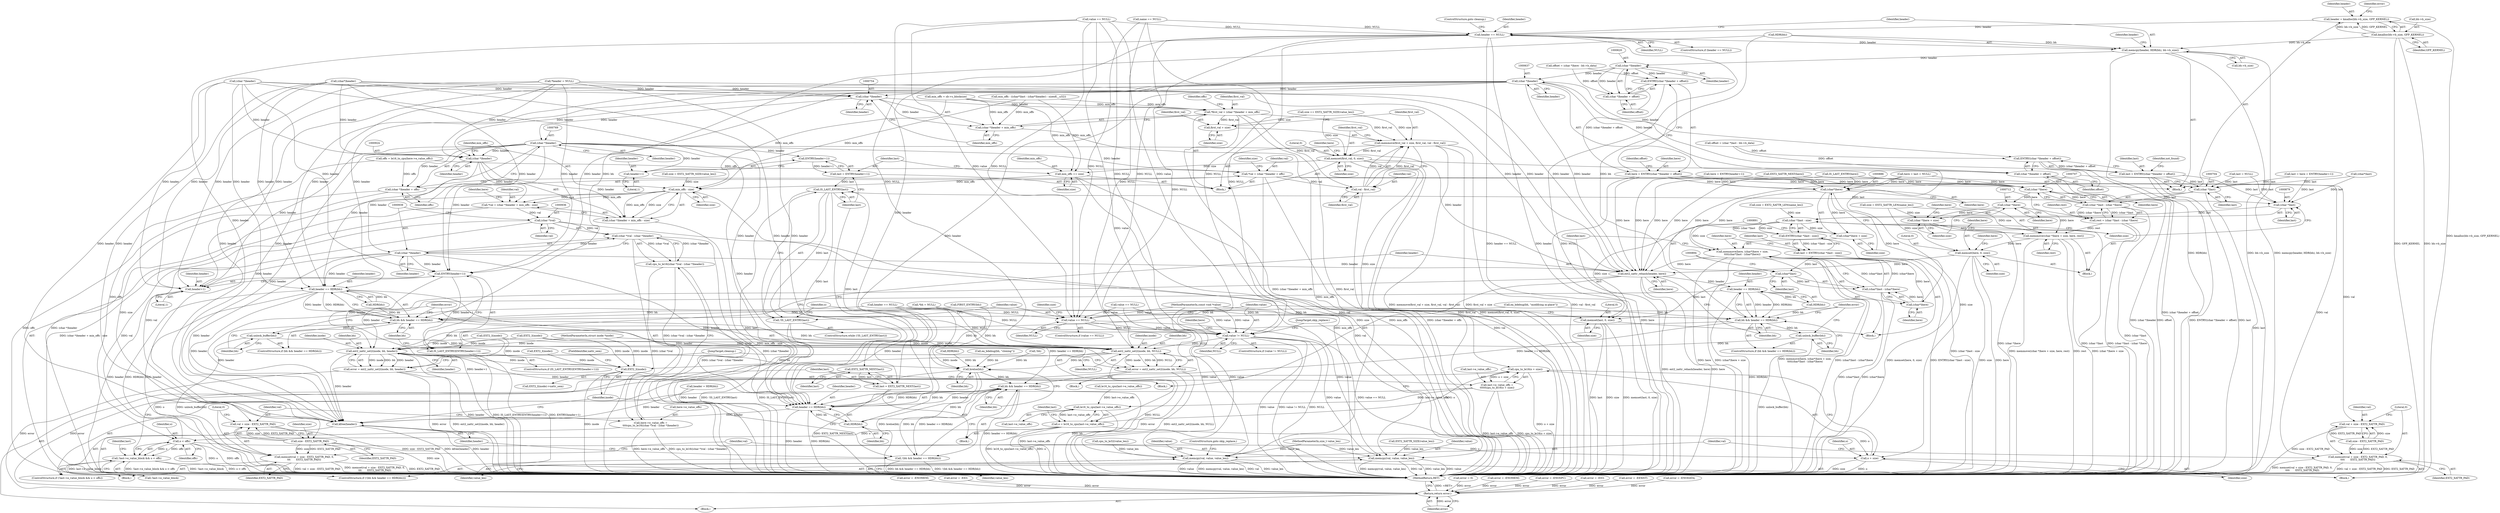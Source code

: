 digraph "0_linux_be0726d33cb8f411945884664924bed3cb8c70ee_10@API" {
"1000577" [label="(Call,header = kmalloc(bh->b_size, GFP_KERNEL))"];
"1000579" [label="(Call,kmalloc(bh->b_size, GFP_KERNEL))"];
"1000589" [label="(Call,header == NULL)"];
"1000593" [label="(Call,memcpy(header, HDR(bh), bh->b_size))"];
"1000619" [label="(Call,(char *)header)"];
"1000617" [label="(Call,ENTRY((char *)header + offset))"];
"1000615" [label="(Call,here = ENTRY((char *)header + offset))"];
"1000706" [label="(Call,(char *)here)"];
"1000702" [label="(Call,(char *)last - (char *)here)"];
"1000700" [label="(Call,rest = (char *)last - (char *)here)"];
"1000709" [label="(Call,memmove((char *)here + size, here, rest))"];
"1000717" [label="(Call,memset(here, 0, size))"];
"1000978" [label="(Call,ext2_xattr_rehash(header, here))"];
"1000984" [label="(Call,header == HDR(bh))"];
"1000982" [label="(Call,bh && header == HDR(bh))"];
"1000988" [label="(Call,unlock_buffer(bh))"];
"1000992" [label="(Call,ext2_xattr_set2(inode, bh, header))"];
"1000990" [label="(Call,error = ext2_xattr_set2(inode, bh, header))"];
"1001015" [label="(Return,return error;)"];
"1000997" [label="(Call,brelse(bh))"];
"1001001" [label="(Call,bh && header == HDR(bh))"];
"1001000" [label="(Call,!(bh && header == HDR(bh)))"];
"1001005" [label="(Call,HDR(bh))"];
"1001003" [label="(Call,header == HDR(bh))"];
"1001007" [label="(Call,kfree(header))"];
"1001012" [label="(Call,EXT2_I(inode))"];
"1000711" [label="(Call,(char *)here)"];
"1000710" [label="(Call,(char *)here + size)"];
"1000885" [label="(Call,(char*)here)"];
"1000882" [label="(Call,memmove(here, (char*)here + size,\n\t\t\t\t(char*)last - (char*)here))"];
"1000884" [label="(Call,(char*)here + size)"];
"1000893" [label="(Call,(char*)here)"];
"1000889" [label="(Call,(char*)last - (char*)here)"];
"1000618" [label="(Call,(char *)header + offset)"];
"1000636" [label="(Call,(char *)header)"];
"1000634" [label="(Call,ENTRY((char *)header + offset))"];
"1000632" [label="(Call,last = ENTRY((char *)header + offset))"];
"1000703" [label="(Call,(char *)last)"];
"1000878" [label="(Call,(char *)last)"];
"1000877" [label="(Call,(char *)last - size)"];
"1000876" [label="(Call,ENTRY((char *)last - size))"];
"1000874" [label="(Call,last = ENTRY((char *)last - size))"];
"1000890" [label="(Call,(char*)last)"];
"1000896" [label="(Call,memset(last, 0, size))"];
"1000635" [label="(Call,(char *)header + offset)"];
"1000753" [label="(Call,(char *)header)"];
"1000750" [label="(Call,*first_val = (char *)header + min_offs)"];
"1000805" [label="(Call,memmove(first_val + size, first_val, val - first_val))"];
"1000813" [label="(Call,memset(first_val, 0, size))"];
"1000822" [label="(Call,min_offs += size)"];
"1000926" [label="(Call,min_offs - size)"];
"1000920" [label="(Call,*val = (char *)header + min_offs - size)"];
"1000935" [label="(Call,(char *)val)"];
"1000934" [label="(Call,(char *)val - (char *)header)"];
"1000933" [label="(Call,cpu_to_le16((char *)val - (char *)header))"];
"1000929" [label="(Call,here->e_value_offs =\n\t\t\t\tcpu_to_le16((char *)val - (char *)header))"];
"1000941" [label="(Call,memset(val + size - EXT2_XATTR_PAD, 0,\n\t\t\t       EXT2_XATTR_PAD))"];
"1000942" [label="(Call,val + size - EXT2_XATTR_PAD)"];
"1000949" [label="(Call,memcpy(val, value, value_len))"];
"1000922" [label="(Call,(char *)header + min_offs - size)"];
"1000944" [label="(Call,size - EXT2_XATTR_PAD)"];
"1000856" [label="(Call,cpu_to_le16(o + size))"];
"1000852" [label="(Call,last->e_value_offs =\n\t\t\t\t\t\tcpu_to_le16(o + size))"];
"1000839" [label="(Call,le16_to_cpu(last->e_value_offs))"];
"1000837" [label="(Call,o = le16_to_cpu(last->e_value_offs))"];
"1000849" [label="(Call,o < offs)"];
"1000844" [label="(Call,!last->e_value_block && o < offs)"];
"1000857" [label="(Call,o + size)"];
"1000806" [label="(Call,first_val + size)"];
"1000810" [label="(Call,val - first_val)"];
"1000752" [label="(Call,(char *)header + min_offs)"];
"1000768" [label="(Call,(char *)header)"];
"1000765" [label="(Call,*val = (char *)header + offs)"];
"1000792" [label="(Call,memset(val + size - EXT2_XATTR_PAD, 0,\n\t\t\t\t       EXT2_XATTR_PAD))"];
"1000793" [label="(Call,val + size - EXT2_XATTR_PAD)"];
"1000800" [label="(Call,memcpy(val, value, value_len))"];
"1000767" [label="(Call,(char *)header + offs)"];
"1000827" [label="(Call,ENTRY(header+1))"];
"1000825" [label="(Call,last = ENTRY(header+1))"];
"1000833" [label="(Call,IS_LAST_ENTRY(last))"];
"1000832" [label="(Call,!IS_LAST_ENTRY(last))"];
"1000862" [label="(Call,EXT2_XATTR_NEXT(last))"];
"1000860" [label="(Call,last = EXT2_XATTR_NEXT(last))"];
"1000828" [label="(Call,header+1)"];
"1000923" [label="(Call,(char *)header)"];
"1000938" [label="(Call,(char *)header)"];
"1000956" [label="(Call,ENTRY(header+1))"];
"1000955" [label="(Call,IS_LAST_ENTRY(ENTRY(header+1)))"];
"1000957" [label="(Call,header+1)"];
"1000964" [label="(Call,header == HDR(bh))"];
"1000962" [label="(Call,bh && header == HDR(bh))"];
"1000968" [label="(Call,unlock_buffer(bh))"];
"1000972" [label="(Call,ext2_xattr_set2(inode, bh, NULL))"];
"1000970" [label="(Call,error = ext2_xattr_set2(inode, bh, NULL))"];
"1000865" [label="(Call,value == NULL)"];
"1000901" [label="(Call,value != NULL)"];
"1001002" [label="(Identifier,bh)"];
"1000661" [label="(Call,(char *)header)"];
"1000930" [label="(Call,here->e_value_offs)"];
"1000592" [label="(ControlStructure,goto cleanup;)"];
"1000943" [label="(Identifier,val)"];
"1000994" [label="(Identifier,bh)"];
"1000570" [label="(Block,)"];
"1000970" [label="(Call,error = ext2_xattr_set2(inode, bh, NULL))"];
"1000765" [label="(Call,*val = (char *)header + offs)"];
"1000938" [label="(Call,(char *)header)"];
"1000701" [label="(Identifier,rest)"];
"1000615" [label="(Call,here = ENTRY((char *)header + offset))"];
"1000835" [label="(Block,)"];
"1000834" [label="(Identifier,last)"];
"1000785" [label="(Block,)"];
"1000794" [label="(Identifier,val)"];
"1000956" [label="(Call,ENTRY(header+1))"];
"1000878" [label="(Call,(char *)last)"];
"1000884" [label="(Call,(char*)here + size)"];
"1000714" [label="(Identifier,size)"];
"1000767" [label="(Call,(char *)header + offs)"];
"1000593" [label="(Call,memcpy(header, HDR(bh), bh->b_size))"];
"1000928" [label="(Identifier,size)"];
"1000999" [label="(ControlStructure,if (!(bh && header == HDR(bh))))"];
"1000813" [label="(Call,memset(first_val, 0, size))"];
"1000808" [label="(Identifier,size)"];
"1000819" [label="(Identifier,here)"];
"1000793" [label="(Call,val + size - EXT2_XATTR_PAD)"];
"1000584" [label="(Call,error = -ENOMEM)"];
"1000915" [label="(Call,size = EXT2_XATTR_SIZE(value_len))"];
"1000993" [label="(Identifier,inode)"];
"1000595" [label="(Call,HDR(bh))"];
"1000770" [label="(Identifier,header)"];
"1000877" [label="(Call,(char *)last - size)"];
"1000557" [label="(Call,ea_bdebug(bh, \"modifying in-place\"))"];
"1000602" [label="(Identifier,header)"];
"1000404" [label="(Call,le16_to_cpu(last->e_value_offs))"];
"1000958" [label="(Identifier,header)"];
"1000705" [label="(Identifier,last)"];
"1000131" [label="(MethodParameterIn,size_t value_len)"];
"1000708" [label="(Identifier,here)"];
"1000986" [label="(Call,HDR(bh))"];
"1001007" [label="(Call,kfree(header))"];
"1000807" [label="(Identifier,first_val)"];
"1000831" [label="(ControlStructure,while (!IS_LAST_ENTRY(last)))"];
"1000861" [label="(Identifier,last)"];
"1000883" [label="(Identifier,here)"];
"1000992" [label="(Call,ext2_xattr_set2(inode, bh, header))"];
"1000801" [label="(Identifier,val)"];
"1000988" [label="(Call,unlock_buffer(bh))"];
"1000621" [label="(Identifier,header)"];
"1000718" [label="(Identifier,here)"];
"1000927" [label="(Identifier,min_offs)"];
"1000420" [label="(Call,min_offs - ((char*)last - (char*)header) - sizeof(__u32))"];
"1001001" [label="(Call,bh && header == HDR(bh))"];
"1000852" [label="(Call,last->e_value_offs =\n\t\t\t\t\t\tcpu_to_le16(o + size))"];
"1000632" [label="(Call,last = ENTRY((char *)header + offset))"];
"1000981" [label="(ControlStructure,if (bh && header == HDR(bh)))"];
"1000949" [label="(Call,memcpy(val, value, value_len))"];
"1000964" [label="(Call,header == HDR(bh))"];
"1000859" [label="(Identifier,size)"];
"1000811" [label="(Identifier,val)"];
"1000953" [label="(JumpTarget,skip_replace:)"];
"1000800" [label="(Call,memcpy(val, value, value_len))"];
"1000723" [label="(Identifier,here)"];
"1000865" [label="(Call,value == NULL)"];
"1000447" [label="(Call,last = NULL)"];
"1000969" [label="(Identifier,bh)"];
"1000923" [label="(Call,(char *)header)"];
"1000579" [label="(Call,kmalloc(bh->b_size, GFP_KERNEL))"];
"1000921" [label="(Identifier,val)"];
"1000843" [label="(ControlStructure,if (!last->e_value_block && o < offs))"];
"1000925" [label="(Identifier,header)"];
"1000624" [label="(Identifier,offset)"];
"1000941" [label="(Call,memset(val + size - EXT2_XATTR_PAD, 0,\n\t\t\t       EXT2_XATTR_PAD))"];
"1000989" [label="(Identifier,bh)"];
"1000751" [label="(Identifier,first_val)"];
"1000991" [label="(Identifier,error)"];
"1001012" [label="(Call,EXT2_I(inode))"];
"1000810" [label="(Call,val - first_val)"];
"1000589" [label="(Call,header == NULL)"];
"1000856" [label="(Call,cpu_to_le16(o + size))"];
"1000937" [label="(Identifier,val)"];
"1000758" [label="(Call,offs = le16_to_cpu(here->e_value_offs))"];
"1000860" [label="(Call,last = EXT2_XATTR_NEXT(last))"];
"1000832" [label="(Call,!IS_LAST_ENTRY(last))"];
"1000618" [label="(Call,(char *)header + offset)"];
"1000633" [label="(Identifier,last)"];
"1000617" [label="(Call,ENTRY((char *)header + offset))"];
"1000466" [label="(Call,value == NULL)"];
"1000902" [label="(Identifier,value)"];
"1000815" [label="(Literal,0)"];
"1000296" [label="(Call,IS_LAST_ENTRY(here))"];
"1000920" [label="(Call,*val = (char *)header + min_offs - size)"];
"1000963" [label="(Identifier,bh)"];
"1000962" [label="(Call,bh && header == HDR(bh))"];
"1000888" [label="(Identifier,size)"];
"1000717" [label="(Call,memset(here, 0, size))"];
"1000940" [label="(Identifier,header)"];
"1000768" [label="(Call,(char *)header)"];
"1000711" [label="(Call,(char *)here)"];
"1001015" [label="(Return,return error;)"];
"1000845" [label="(Call,!last->e_value_block)"];
"1000622" [label="(Identifier,offset)"];
"1000578" [label="(Identifier,header)"];
"1000838" [label="(Identifier,o)"];
"1000903" [label="(Identifier,NULL)"];
"1000823" [label="(Identifier,min_offs)"];
"1000590" [label="(Identifier,header)"];
"1000806" [label="(Call,first_val + size)"];
"1000954" [label="(ControlStructure,if (IS_LAST_ENTRY(ENTRY(header+1))))"];
"1000934" [label="(Call,(char *)val - (char *)header)"];
"1000971" [label="(Identifier,error)"];
"1000285" [label="(Call,error = -EIO)"];
"1000635" [label="(Call,(char *)header + offset)"];
"1000944" [label="(Call,size - EXT2_XATTR_PAD)"];
"1000900" [label="(ControlStructure,if (value != NULL))"];
"1000153" [label="(Call,min_offs = sb->s_blocksize)"];
"1000854" [label="(Identifier,last)"];
"1000816" [label="(Identifier,size)"];
"1000462" [label="(Call,error = 0)"];
"1000700" [label="(Call,rest = (char *)last - (char *)here)"];
"1000889" [label="(Call,(char*)last - (char*)here)"];
"1000802" [label="(Identifier,value)"];
"1000756" [label="(Identifier,min_offs)"];
"1000619" [label="(Call,(char *)header)"];
"1000881" [label="(Identifier,size)"];
"1000221" [label="(Call,EXT2_I(inode))"];
"1000597" [label="(Call,bh->b_size)"];
"1000880" [label="(Identifier,last)"];
"1000827" [label="(Call,ENTRY(header+1))"];
"1000606" [label="(Call,offset = (char *)here - bh->b_data)"];
"1000755" [label="(Identifier,header)"];
"1000826" [label="(Identifier,last)"];
"1000896" [label="(Call,memset(last, 0, size))"];
"1000931" [label="(Identifier,here)"];
"1000871" [label="(Identifier,size)"];
"1000863" [label="(Identifier,last)"];
"1000978" [label="(Call,ext2_xattr_rehash(header, here))"];
"1000983" [label="(Identifier,bh)"];
"1000692" [label="(Identifier,not_found)"];
"1000585" [label="(Identifier,error)"];
"1000695" [label="(Call,size = EXT2_XATTR_LEN(name_len))"];
"1000649" [label="(Call,error = -ENOMEM)"];
"1000774" [label="(Identifier,size)"];
"1000710" [label="(Call,(char *)here + size)"];
"1000130" [label="(MethodParameterIn,const void *value)"];
"1000901" [label="(Call,value != NULL)"];
"1000850" [label="(Identifier,o)"];
"1000995" [label="(Identifier,header)"];
"1000709" [label="(Call,memmove((char *)here + size, here, rest))"];
"1000706" [label="(Call,(char *)here)"];
"1000753" [label="(Call,(char *)header)"];
"1000975" [label="(Identifier,NULL)"];
"1000977" [label="(Block,)"];
"1000961" [label="(ControlStructure,if (bh && header == HDR(bh)))"];
"1000824" [label="(Identifier,size)"];
"1000960" [label="(Block,)"];
"1000857" [label="(Call,o + size)"];
"1000693" [label="(Block,)"];
"1000864" [label="(ControlStructure,if (value == NULL))"];
"1000898" [label="(Literal,0)"];
"1000917" [label="(Call,EXT2_XATTR_SIZE(value_len))"];
"1000973" [label="(Identifier,inode)"];
"1000907" [label="(Identifier,here)"];
"1000616" [label="(Identifier,here)"];
"1000990" [label="(Call,error = ext2_xattr_set2(inode, bh, header))"];
"1000812" [label="(Identifier,first_val)"];
"1000985" [label="(Identifier,header)"];
"1000809" [label="(Identifier,first_val)"];
"1001017" [label="(MethodReturn,RET)"];
"1000966" [label="(Call,HDR(bh))"];
"1000577" [label="(Call,header = kmalloc(bh->b_size, GFP_KERNEL))"];
"1000870" [label="(Call,size = EXT2_XATTR_LEN(name_len))"];
"1001008" [label="(Identifier,header)"];
"1000980" [label="(Identifier,here)"];
"1000837" [label="(Call,o = le16_to_cpu(last->e_value_offs))"];
"1000853" [label="(Call,last->e_value_offs)"];
"1000847" [label="(Identifier,last)"];
"1000965" [label="(Identifier,header)"];
"1001013" [label="(Identifier,inode)"];
"1000748" [label="(Block,)"];
"1000830" [label="(Literal,1)"];
"1000583" [label="(Identifier,GFP_KERNEL)"];
"1000803" [label="(Identifier,value_len)"];
"1000955" [label="(Call,IS_LAST_ENTRY(ENTRY(header+1)))"];
"1000892" [label="(Identifier,last)"];
"1000427" [label="(Call,(char*)header)"];
"1000750" [label="(Call,*first_val = (char *)header + min_offs)"];
"1000145" [label="(Call,*header = NULL)"];
"1000805" [label="(Call,memmove(first_val + size, first_val, val - first_val))"];
"1000636" [label="(Call,(char *)header)"];
"1000893" [label="(Call,(char*)here)"];
"1000868" [label="(Block,)"];
"1000181" [label="(Call,name == NULL)"];
"1000825" [label="(Call,last = ENTRY(header+1))"];
"1000946" [label="(Identifier,EXT2_XATTR_PAD)"];
"1000922" [label="(Call,(char *)header + min_offs - size)"];
"1000719" [label="(Literal,0)"];
"1000997" [label="(Call,brelse(bh))"];
"1000875" [label="(Identifier,last)"];
"1000424" [label="(Call,(char*)last)"];
"1000957" [label="(Call,header+1)"];
"1000849" [label="(Call,o < offs)"];
"1000752" [label="(Call,(char *)header + min_offs)"];
"1000951" [label="(Identifier,value)"];
"1000716" [label="(Identifier,rest)"];
"1000127" [label="(MethodParameterIn,struct inode *inode)"];
"1001011" [label="(Call,EXT2_I(inode)->xattr_sem)"];
"1000890" [label="(Call,(char*)last)"];
"1000634" [label="(Call,ENTRY((char *)header + offset))"];
"1000948" [label="(Identifier,EXT2_XATTR_PAD)"];
"1001006" [label="(Identifier,bh)"];
"1000876" [label="(Call,ENTRY((char *)last - size))"];
"1000984" [label="(Call,header == HDR(bh))"];
"1000639" [label="(Identifier,offset)"];
"1000445" [label="(Call,here = last = NULL)"];
"1000844" [label="(Call,!last->e_value_block && o < offs)"];
"1000715" [label="(Identifier,here)"];
"1000703" [label="(Call,(char *)last)"];
"1000623" [label="(Call,offset = (char *)last - bh->b_data)"];
"1000933" [label="(Call,cpu_to_le16((char *)val - (char *)header))"];
"1000580" [label="(Call,bh->b_size)"];
"1000833" [label="(Call,IS_LAST_ENTRY(last))"];
"1000781" [label="(Call,size == EXT2_XATTR_SIZE(value_len))"];
"1000574" [label="(Call,ea_bdebug(bh, \"cloning\"))"];
"1000683" [label="(Call,last = here = ENTRY(header+1))"];
"1000974" [label="(Identifier,bh)"];
"1000828" [label="(Call,header+1)"];
"1000972" [label="(Call,ext2_xattr_set2(inode, bh, NULL))"];
"1000282" [label="(Call,EXT2_I(inode))"];
"1001003" [label="(Call,header == HDR(bh))"];
"1001005" [label="(Call,HDR(bh))"];
"1000713" [label="(Identifier,here)"];
"1000926" [label="(Call,min_offs - size)"];
"1001004" [label="(Identifier,header)"];
"1000942" [label="(Call,val + size - EXT2_XATTR_PAD)"];
"1000866" [label="(Identifier,value)"];
"1000822" [label="(Call,min_offs += size)"];
"1000702" [label="(Call,(char *)last - (char *)here)"];
"1000524" [label="(Call,error = -ENOSPC)"];
"1000245" [label="(Call,header = HDR(bh))"];
"1000814" [label="(Identifier,first_val)"];
"1000229" [label="(Call,!bh)"];
"1000638" [label="(Identifier,header)"];
"1000982" [label="(Call,bh && header == HDR(bh))"];
"1000867" [label="(Identifier,NULL)"];
"1000302" [label="(Call,EXT2_XATTR_NEXT(here))"];
"1000798" [label="(Literal,0)"];
"1000224" [label="(Call,error = -EIO)"];
"1000588" [label="(ControlStructure,if (header == NULL))"];
"1000874" [label="(Call,last = ENTRY((char *)last - size))"];
"1000950" [label="(Identifier,val)"];
"1000804" [label="(ControlStructure,goto skip_replace;)"];
"1000174" [label="(Call,value == NULL)"];
"1000472" [label="(Call,error = -EEXIST)"];
"1000453" [label="(Call,error = -ENODATA)"];
"1000858" [label="(Identifier,o)"];
"1000685" [label="(Call,here = ENTRY(header+1))"];
"1000829" [label="(Identifier,header)"];
"1000998" [label="(Identifier,bh)"];
"1000654" [label="(Call,header == NULL)"];
"1000913" [label="(Block,)"];
"1000799" [label="(Identifier,EXT2_XATTR_PAD)"];
"1000968" [label="(Call,unlock_buffer(bh))"];
"1000720" [label="(Identifier,size)"];
"1000895" [label="(Identifier,here)"];
"1000945" [label="(Identifier,size)"];
"1000792" [label="(Call,memset(val + size - EXT2_XATTR_PAD, 0,\n\t\t\t\t       EXT2_XATTR_PAD))"];
"1000882" [label="(Call,memmove(here, (char*)here + size,\n\t\t\t\t(char*)last - (char*)here))"];
"1000851" [label="(Identifier,offs)"];
"1000594" [label="(Identifier,header)"];
"1000885" [label="(Call,(char*)here)"];
"1000790" [label="(Call,cpu_to_le32(value_len))"];
"1000591" [label="(Identifier,NULL)"];
"1000839" [label="(Call,le16_to_cpu(last->e_value_offs))"];
"1000952" [label="(Identifier,value_len)"];
"1001014" [label="(FieldIdentifier,xattr_sem)"];
"1000212" [label="(Call,EXT2_I(inode))"];
"1000292" [label="(Call,FIRST_ENTRY(bh))"];
"1000935" [label="(Call,(char *)val)"];
"1001016" [label="(Identifier,error)"];
"1000840" [label="(Call,last->e_value_offs)"];
"1000141" [label="(Call,*bh = NULL)"];
"1000887" [label="(Identifier,here)"];
"1000979" [label="(Identifier,header)"];
"1000996" [label="(JumpTarget,cleanup:)"];
"1000766" [label="(Identifier,val)"];
"1000247" [label="(Call,HDR(bh))"];
"1000929" [label="(Call,here->e_value_offs =\n\t\t\t\tcpu_to_le16((char *)val - (char *)header))"];
"1000133" [label="(Block,)"];
"1000899" [label="(Identifier,size)"];
"1000759" [label="(Identifier,offs)"];
"1000795" [label="(Call,size - EXT2_XATTR_PAD)"];
"1001000" [label="(Call,!(bh && header == HDR(bh)))"];
"1000947" [label="(Literal,0)"];
"1000771" [label="(Identifier,offs)"];
"1000959" [label="(Literal,1)"];
"1000897" [label="(Identifier,last)"];
"1000862" [label="(Call,EXT2_XATTR_NEXT(last))"];
"1000577" -> "1000570"  [label="AST: "];
"1000577" -> "1000579"  [label="CFG: "];
"1000578" -> "1000577"  [label="AST: "];
"1000579" -> "1000577"  [label="AST: "];
"1000585" -> "1000577"  [label="CFG: "];
"1000577" -> "1001017"  [label="DDG: kmalloc(bh->b_size, GFP_KERNEL)"];
"1000579" -> "1000577"  [label="DDG: bh->b_size"];
"1000579" -> "1000577"  [label="DDG: GFP_KERNEL"];
"1000577" -> "1000589"  [label="DDG: header"];
"1000579" -> "1000583"  [label="CFG: "];
"1000580" -> "1000579"  [label="AST: "];
"1000583" -> "1000579"  [label="AST: "];
"1000579" -> "1001017"  [label="DDG: bh->b_size"];
"1000579" -> "1001017"  [label="DDG: GFP_KERNEL"];
"1000579" -> "1000593"  [label="DDG: bh->b_size"];
"1000589" -> "1000588"  [label="AST: "];
"1000589" -> "1000591"  [label="CFG: "];
"1000590" -> "1000589"  [label="AST: "];
"1000591" -> "1000589"  [label="AST: "];
"1000592" -> "1000589"  [label="CFG: "];
"1000594" -> "1000589"  [label="CFG: "];
"1000589" -> "1001017"  [label="DDG: header == NULL"];
"1000589" -> "1001017"  [label="DDG: header"];
"1000589" -> "1001017"  [label="DDG: NULL"];
"1000466" -> "1000589"  [label="DDG: NULL"];
"1000181" -> "1000589"  [label="DDG: NULL"];
"1000589" -> "1000593"  [label="DDG: header"];
"1000589" -> "1000865"  [label="DDG: NULL"];
"1000589" -> "1000901"  [label="DDG: NULL"];
"1000589" -> "1000972"  [label="DDG: NULL"];
"1000589" -> "1001003"  [label="DDG: header"];
"1000589" -> "1001007"  [label="DDG: header"];
"1000593" -> "1000570"  [label="AST: "];
"1000593" -> "1000597"  [label="CFG: "];
"1000594" -> "1000593"  [label="AST: "];
"1000595" -> "1000593"  [label="AST: "];
"1000597" -> "1000593"  [label="AST: "];
"1000602" -> "1000593"  [label="CFG: "];
"1000593" -> "1001017"  [label="DDG: HDR(bh)"];
"1000593" -> "1001017"  [label="DDG: bh->b_size"];
"1000593" -> "1001017"  [label="DDG: memcpy(header, HDR(bh), bh->b_size)"];
"1000595" -> "1000593"  [label="DDG: bh"];
"1000593" -> "1000619"  [label="DDG: header"];
"1000619" -> "1000618"  [label="AST: "];
"1000619" -> "1000621"  [label="CFG: "];
"1000620" -> "1000619"  [label="AST: "];
"1000621" -> "1000619"  [label="AST: "];
"1000622" -> "1000619"  [label="CFG: "];
"1000619" -> "1000617"  [label="DDG: header"];
"1000619" -> "1000618"  [label="DDG: header"];
"1000619" -> "1000636"  [label="DDG: header"];
"1000617" -> "1000615"  [label="AST: "];
"1000617" -> "1000618"  [label="CFG: "];
"1000618" -> "1000617"  [label="AST: "];
"1000615" -> "1000617"  [label="CFG: "];
"1000617" -> "1000615"  [label="DDG: (char *)header + offset"];
"1000606" -> "1000617"  [label="DDG: offset"];
"1000615" -> "1000570"  [label="AST: "];
"1000616" -> "1000615"  [label="AST: "];
"1000624" -> "1000615"  [label="CFG: "];
"1000615" -> "1001017"  [label="DDG: here"];
"1000615" -> "1000706"  [label="DDG: here"];
"1000615" -> "1000885"  [label="DDG: here"];
"1000615" -> "1000978"  [label="DDG: here"];
"1000706" -> "1000702"  [label="AST: "];
"1000706" -> "1000708"  [label="CFG: "];
"1000707" -> "1000706"  [label="AST: "];
"1000708" -> "1000706"  [label="AST: "];
"1000702" -> "1000706"  [label="CFG: "];
"1000706" -> "1000702"  [label="DDG: here"];
"1000445" -> "1000706"  [label="DDG: here"];
"1000685" -> "1000706"  [label="DDG: here"];
"1000302" -> "1000706"  [label="DDG: here"];
"1000296" -> "1000706"  [label="DDG: here"];
"1000706" -> "1000711"  [label="DDG: here"];
"1000702" -> "1000700"  [label="AST: "];
"1000703" -> "1000702"  [label="AST: "];
"1000700" -> "1000702"  [label="CFG: "];
"1000702" -> "1001017"  [label="DDG: (char *)last"];
"1000702" -> "1000700"  [label="DDG: (char *)last"];
"1000702" -> "1000700"  [label="DDG: (char *)here"];
"1000703" -> "1000702"  [label="DDG: last"];
"1000700" -> "1000693"  [label="AST: "];
"1000701" -> "1000700"  [label="AST: "];
"1000712" -> "1000700"  [label="CFG: "];
"1000700" -> "1001017"  [label="DDG: (char *)last - (char *)here"];
"1000700" -> "1000709"  [label="DDG: rest"];
"1000709" -> "1000693"  [label="AST: "];
"1000709" -> "1000716"  [label="CFG: "];
"1000710" -> "1000709"  [label="AST: "];
"1000715" -> "1000709"  [label="AST: "];
"1000716" -> "1000709"  [label="AST: "];
"1000718" -> "1000709"  [label="CFG: "];
"1000709" -> "1001017"  [label="DDG: memmove((char *)here + size, here, rest)"];
"1000709" -> "1001017"  [label="DDG: rest"];
"1000709" -> "1001017"  [label="DDG: (char *)here + size"];
"1000711" -> "1000709"  [label="DDG: here"];
"1000695" -> "1000709"  [label="DDG: size"];
"1000709" -> "1000717"  [label="DDG: here"];
"1000717" -> "1000693"  [label="AST: "];
"1000717" -> "1000720"  [label="CFG: "];
"1000718" -> "1000717"  [label="AST: "];
"1000719" -> "1000717"  [label="AST: "];
"1000720" -> "1000717"  [label="AST: "];
"1000723" -> "1000717"  [label="CFG: "];
"1000717" -> "1001017"  [label="DDG: memset(here, 0, size)"];
"1000717" -> "1001017"  [label="DDG: size"];
"1000717" -> "1001017"  [label="DDG: here"];
"1000695" -> "1000717"  [label="DDG: size"];
"1000717" -> "1000978"  [label="DDG: here"];
"1000978" -> "1000977"  [label="AST: "];
"1000978" -> "1000980"  [label="CFG: "];
"1000979" -> "1000978"  [label="AST: "];
"1000980" -> "1000978"  [label="AST: "];
"1000983" -> "1000978"  [label="CFG: "];
"1000978" -> "1001017"  [label="DDG: here"];
"1000978" -> "1001017"  [label="DDG: ext2_xattr_rehash(header, here)"];
"1000636" -> "1000978"  [label="DDG: header"];
"1000145" -> "1000978"  [label="DDG: header"];
"1000427" -> "1000978"  [label="DDG: header"];
"1000938" -> "1000978"  [label="DDG: header"];
"1000768" -> "1000978"  [label="DDG: header"];
"1000661" -> "1000978"  [label="DDG: header"];
"1000882" -> "1000978"  [label="DDG: here"];
"1000445" -> "1000978"  [label="DDG: here"];
"1000685" -> "1000978"  [label="DDG: here"];
"1000302" -> "1000978"  [label="DDG: here"];
"1000296" -> "1000978"  [label="DDG: here"];
"1000978" -> "1000984"  [label="DDG: header"];
"1000978" -> "1000992"  [label="DDG: header"];
"1000984" -> "1000982"  [label="AST: "];
"1000984" -> "1000986"  [label="CFG: "];
"1000985" -> "1000984"  [label="AST: "];
"1000986" -> "1000984"  [label="AST: "];
"1000982" -> "1000984"  [label="CFG: "];
"1000984" -> "1001017"  [label="DDG: HDR(bh)"];
"1000984" -> "1000982"  [label="DDG: header"];
"1000984" -> "1000982"  [label="DDG: HDR(bh)"];
"1000986" -> "1000984"  [label="DDG: bh"];
"1000984" -> "1000992"  [label="DDG: header"];
"1000982" -> "1000981"  [label="AST: "];
"1000982" -> "1000983"  [label="CFG: "];
"1000983" -> "1000982"  [label="AST: "];
"1000989" -> "1000982"  [label="CFG: "];
"1000991" -> "1000982"  [label="CFG: "];
"1000141" -> "1000982"  [label="DDG: bh"];
"1000292" -> "1000982"  [label="DDG: bh"];
"1000595" -> "1000982"  [label="DDG: bh"];
"1000557" -> "1000982"  [label="DDG: bh"];
"1000986" -> "1000982"  [label="DDG: bh"];
"1000982" -> "1000988"  [label="DDG: bh"];
"1000982" -> "1000992"  [label="DDG: bh"];
"1000982" -> "1001001"  [label="DDG: header == HDR(bh)"];
"1000988" -> "1000981"  [label="AST: "];
"1000988" -> "1000989"  [label="CFG: "];
"1000989" -> "1000988"  [label="AST: "];
"1000991" -> "1000988"  [label="CFG: "];
"1000988" -> "1001017"  [label="DDG: unlock_buffer(bh)"];
"1000988" -> "1000992"  [label="DDG: bh"];
"1000992" -> "1000990"  [label="AST: "];
"1000992" -> "1000995"  [label="CFG: "];
"1000993" -> "1000992"  [label="AST: "];
"1000994" -> "1000992"  [label="AST: "];
"1000995" -> "1000992"  [label="AST: "];
"1000990" -> "1000992"  [label="CFG: "];
"1000992" -> "1001017"  [label="DDG: header"];
"1000992" -> "1000990"  [label="DDG: inode"];
"1000992" -> "1000990"  [label="DDG: bh"];
"1000992" -> "1000990"  [label="DDG: header"];
"1000221" -> "1000992"  [label="DDG: inode"];
"1000212" -> "1000992"  [label="DDG: inode"];
"1000127" -> "1000992"  [label="DDG: inode"];
"1000992" -> "1000997"  [label="DDG: bh"];
"1000992" -> "1001003"  [label="DDG: header"];
"1000992" -> "1001007"  [label="DDG: header"];
"1000992" -> "1001012"  [label="DDG: inode"];
"1000990" -> "1000977"  [label="AST: "];
"1000991" -> "1000990"  [label="AST: "];
"1000996" -> "1000990"  [label="CFG: "];
"1000990" -> "1001017"  [label="DDG: error"];
"1000990" -> "1001017"  [label="DDG: ext2_xattr_set2(inode, bh, header)"];
"1000990" -> "1001015"  [label="DDG: error"];
"1001015" -> "1000133"  [label="AST: "];
"1001015" -> "1001016"  [label="CFG: "];
"1001016" -> "1001015"  [label="AST: "];
"1001017" -> "1001015"  [label="CFG: "];
"1001015" -> "1001017"  [label="DDG: <RET>"];
"1001016" -> "1001015"  [label="DDG: error"];
"1000224" -> "1001015"  [label="DDG: error"];
"1000462" -> "1001015"  [label="DDG: error"];
"1000970" -> "1001015"  [label="DDG: error"];
"1000472" -> "1001015"  [label="DDG: error"];
"1000453" -> "1001015"  [label="DDG: error"];
"1000584" -> "1001015"  [label="DDG: error"];
"1000285" -> "1001015"  [label="DDG: error"];
"1000524" -> "1001015"  [label="DDG: error"];
"1000649" -> "1001015"  [label="DDG: error"];
"1000997" -> "1000133"  [label="AST: "];
"1000997" -> "1000998"  [label="CFG: "];
"1000998" -> "1000997"  [label="AST: "];
"1001002" -> "1000997"  [label="CFG: "];
"1000997" -> "1001017"  [label="DDG: brelse(bh)"];
"1000141" -> "1000997"  [label="DDG: bh"];
"1000292" -> "1000997"  [label="DDG: bh"];
"1000972" -> "1000997"  [label="DDG: bh"];
"1000229" -> "1000997"  [label="DDG: bh"];
"1000574" -> "1000997"  [label="DDG: bh"];
"1000247" -> "1000997"  [label="DDG: bh"];
"1000997" -> "1001001"  [label="DDG: bh"];
"1000997" -> "1001005"  [label="DDG: bh"];
"1001001" -> "1001000"  [label="AST: "];
"1001001" -> "1001002"  [label="CFG: "];
"1001001" -> "1001003"  [label="CFG: "];
"1001002" -> "1001001"  [label="AST: "];
"1001003" -> "1001001"  [label="AST: "];
"1001000" -> "1001001"  [label="CFG: "];
"1001001" -> "1001017"  [label="DDG: header == HDR(bh)"];
"1001001" -> "1001017"  [label="DDG: bh"];
"1001001" -> "1001000"  [label="DDG: bh"];
"1001001" -> "1001000"  [label="DDG: header == HDR(bh)"];
"1001005" -> "1001001"  [label="DDG: bh"];
"1000962" -> "1001001"  [label="DDG: header == HDR(bh)"];
"1001003" -> "1001001"  [label="DDG: header"];
"1001003" -> "1001001"  [label="DDG: HDR(bh)"];
"1001000" -> "1000999"  [label="AST: "];
"1001008" -> "1001000"  [label="CFG: "];
"1001013" -> "1001000"  [label="CFG: "];
"1001000" -> "1001017"  [label="DDG: bh && header == HDR(bh)"];
"1001000" -> "1001017"  [label="DDG: !(bh && header == HDR(bh))"];
"1001005" -> "1001003"  [label="AST: "];
"1001005" -> "1001006"  [label="CFG: "];
"1001006" -> "1001005"  [label="AST: "];
"1001003" -> "1001005"  [label="CFG: "];
"1001005" -> "1001003"  [label="DDG: bh"];
"1001004" -> "1001003"  [label="AST: "];
"1001003" -> "1001017"  [label="DDG: header"];
"1001003" -> "1001017"  [label="DDG: HDR(bh)"];
"1000654" -> "1001003"  [label="DDG: header"];
"1000427" -> "1001003"  [label="DDG: header"];
"1000964" -> "1001003"  [label="DDG: header"];
"1000245" -> "1001003"  [label="DDG: header"];
"1000145" -> "1001003"  [label="DDG: header"];
"1000636" -> "1001003"  [label="DDG: header"];
"1000938" -> "1001003"  [label="DDG: header"];
"1000768" -> "1001003"  [label="DDG: header"];
"1000661" -> "1001003"  [label="DDG: header"];
"1001003" -> "1001007"  [label="DDG: header"];
"1001007" -> "1000999"  [label="AST: "];
"1001007" -> "1001008"  [label="CFG: "];
"1001008" -> "1001007"  [label="AST: "];
"1001013" -> "1001007"  [label="CFG: "];
"1001007" -> "1001017"  [label="DDG: header"];
"1001007" -> "1001017"  [label="DDG: kfree(header)"];
"1000654" -> "1001007"  [label="DDG: header"];
"1000427" -> "1001007"  [label="DDG: header"];
"1000964" -> "1001007"  [label="DDG: header"];
"1000245" -> "1001007"  [label="DDG: header"];
"1000145" -> "1001007"  [label="DDG: header"];
"1000636" -> "1001007"  [label="DDG: header"];
"1000938" -> "1001007"  [label="DDG: header"];
"1000768" -> "1001007"  [label="DDG: header"];
"1000661" -> "1001007"  [label="DDG: header"];
"1001012" -> "1001011"  [label="AST: "];
"1001012" -> "1001013"  [label="CFG: "];
"1001013" -> "1001012"  [label="AST: "];
"1001014" -> "1001012"  [label="CFG: "];
"1001012" -> "1001017"  [label="DDG: inode"];
"1000212" -> "1001012"  [label="DDG: inode"];
"1000282" -> "1001012"  [label="DDG: inode"];
"1000221" -> "1001012"  [label="DDG: inode"];
"1000972" -> "1001012"  [label="DDG: inode"];
"1000127" -> "1001012"  [label="DDG: inode"];
"1000711" -> "1000710"  [label="AST: "];
"1000711" -> "1000713"  [label="CFG: "];
"1000712" -> "1000711"  [label="AST: "];
"1000713" -> "1000711"  [label="AST: "];
"1000714" -> "1000711"  [label="CFG: "];
"1000711" -> "1000710"  [label="DDG: here"];
"1000710" -> "1000714"  [label="CFG: "];
"1000714" -> "1000710"  [label="AST: "];
"1000715" -> "1000710"  [label="CFG: "];
"1000710" -> "1001017"  [label="DDG: (char *)here"];
"1000695" -> "1000710"  [label="DDG: size"];
"1000885" -> "1000884"  [label="AST: "];
"1000885" -> "1000887"  [label="CFG: "];
"1000886" -> "1000885"  [label="AST: "];
"1000887" -> "1000885"  [label="AST: "];
"1000888" -> "1000885"  [label="CFG: "];
"1000885" -> "1000882"  [label="DDG: here"];
"1000885" -> "1000884"  [label="DDG: here"];
"1000445" -> "1000885"  [label="DDG: here"];
"1000685" -> "1000885"  [label="DDG: here"];
"1000302" -> "1000885"  [label="DDG: here"];
"1000296" -> "1000885"  [label="DDG: here"];
"1000885" -> "1000893"  [label="DDG: here"];
"1000882" -> "1000868"  [label="AST: "];
"1000882" -> "1000889"  [label="CFG: "];
"1000883" -> "1000882"  [label="AST: "];
"1000884" -> "1000882"  [label="AST: "];
"1000889" -> "1000882"  [label="AST: "];
"1000897" -> "1000882"  [label="CFG: "];
"1000882" -> "1001017"  [label="DDG: here"];
"1000882" -> "1001017"  [label="DDG: (char*)here + size"];
"1000882" -> "1001017"  [label="DDG: memmove(here, (char*)here + size,\n\t\t\t\t(char*)last - (char*)here)"];
"1000882" -> "1001017"  [label="DDG: (char*)last - (char*)here"];
"1000893" -> "1000882"  [label="DDG: here"];
"1000877" -> "1000882"  [label="DDG: size"];
"1000889" -> "1000882"  [label="DDG: (char*)last"];
"1000889" -> "1000882"  [label="DDG: (char*)here"];
"1000884" -> "1000888"  [label="CFG: "];
"1000888" -> "1000884"  [label="AST: "];
"1000891" -> "1000884"  [label="CFG: "];
"1000877" -> "1000884"  [label="DDG: size"];
"1000893" -> "1000889"  [label="AST: "];
"1000893" -> "1000895"  [label="CFG: "];
"1000894" -> "1000893"  [label="AST: "];
"1000895" -> "1000893"  [label="AST: "];
"1000889" -> "1000893"  [label="CFG: "];
"1000893" -> "1000889"  [label="DDG: here"];
"1000890" -> "1000889"  [label="AST: "];
"1000889" -> "1001017"  [label="DDG: (char*)here"];
"1000889" -> "1001017"  [label="DDG: (char*)last"];
"1000890" -> "1000889"  [label="DDG: last"];
"1000618" -> "1000622"  [label="CFG: "];
"1000622" -> "1000618"  [label="AST: "];
"1000606" -> "1000618"  [label="DDG: offset"];
"1000636" -> "1000635"  [label="AST: "];
"1000636" -> "1000638"  [label="CFG: "];
"1000637" -> "1000636"  [label="AST: "];
"1000638" -> "1000636"  [label="AST: "];
"1000639" -> "1000636"  [label="CFG: "];
"1000636" -> "1000634"  [label="DDG: header"];
"1000636" -> "1000635"  [label="DDG: header"];
"1000636" -> "1000753"  [label="DDG: header"];
"1000636" -> "1000923"  [label="DDG: header"];
"1000636" -> "1000956"  [label="DDG: header"];
"1000636" -> "1000957"  [label="DDG: header"];
"1000636" -> "1000964"  [label="DDG: header"];
"1000634" -> "1000632"  [label="AST: "];
"1000634" -> "1000635"  [label="CFG: "];
"1000635" -> "1000634"  [label="AST: "];
"1000632" -> "1000634"  [label="CFG: "];
"1000634" -> "1001017"  [label="DDG: (char *)header + offset"];
"1000634" -> "1000632"  [label="DDG: (char *)header + offset"];
"1000623" -> "1000634"  [label="DDG: offset"];
"1000632" -> "1000570"  [label="AST: "];
"1000633" -> "1000632"  [label="AST: "];
"1000692" -> "1000632"  [label="CFG: "];
"1000632" -> "1001017"  [label="DDG: last"];
"1000632" -> "1001017"  [label="DDG: ENTRY((char *)header + offset)"];
"1000632" -> "1000703"  [label="DDG: last"];
"1000632" -> "1000878"  [label="DDG: last"];
"1000703" -> "1000705"  [label="CFG: "];
"1000704" -> "1000703"  [label="AST: "];
"1000705" -> "1000703"  [label="AST: "];
"1000707" -> "1000703"  [label="CFG: "];
"1000703" -> "1001017"  [label="DDG: last"];
"1000683" -> "1000703"  [label="DDG: last"];
"1000424" -> "1000703"  [label="DDG: last"];
"1000447" -> "1000703"  [label="DDG: last"];
"1000878" -> "1000877"  [label="AST: "];
"1000878" -> "1000880"  [label="CFG: "];
"1000879" -> "1000878"  [label="AST: "];
"1000880" -> "1000878"  [label="AST: "];
"1000881" -> "1000878"  [label="CFG: "];
"1000878" -> "1000877"  [label="DDG: last"];
"1000683" -> "1000878"  [label="DDG: last"];
"1000833" -> "1000878"  [label="DDG: last"];
"1000424" -> "1000878"  [label="DDG: last"];
"1000447" -> "1000878"  [label="DDG: last"];
"1000877" -> "1000876"  [label="AST: "];
"1000877" -> "1000881"  [label="CFG: "];
"1000881" -> "1000877"  [label="AST: "];
"1000876" -> "1000877"  [label="CFG: "];
"1000877" -> "1001017"  [label="DDG: (char *)last"];
"1000877" -> "1000876"  [label="DDG: (char *)last"];
"1000877" -> "1000876"  [label="DDG: size"];
"1000870" -> "1000877"  [label="DDG: size"];
"1000877" -> "1000896"  [label="DDG: size"];
"1000876" -> "1000874"  [label="AST: "];
"1000874" -> "1000876"  [label="CFG: "];
"1000876" -> "1001017"  [label="DDG: (char *)last - size"];
"1000876" -> "1000874"  [label="DDG: (char *)last - size"];
"1000874" -> "1000868"  [label="AST: "];
"1000875" -> "1000874"  [label="AST: "];
"1000883" -> "1000874"  [label="CFG: "];
"1000874" -> "1001017"  [label="DDG: ENTRY((char *)last - size)"];
"1000874" -> "1000890"  [label="DDG: last"];
"1000890" -> "1000892"  [label="CFG: "];
"1000891" -> "1000890"  [label="AST: "];
"1000892" -> "1000890"  [label="AST: "];
"1000894" -> "1000890"  [label="CFG: "];
"1000890" -> "1000896"  [label="DDG: last"];
"1000896" -> "1000868"  [label="AST: "];
"1000896" -> "1000899"  [label="CFG: "];
"1000897" -> "1000896"  [label="AST: "];
"1000898" -> "1000896"  [label="AST: "];
"1000899" -> "1000896"  [label="AST: "];
"1000902" -> "1000896"  [label="CFG: "];
"1000896" -> "1001017"  [label="DDG: last"];
"1000896" -> "1001017"  [label="DDG: size"];
"1000896" -> "1001017"  [label="DDG: memset(last, 0, size)"];
"1000635" -> "1000639"  [label="CFG: "];
"1000639" -> "1000635"  [label="AST: "];
"1000635" -> "1001017"  [label="DDG: offset"];
"1000635" -> "1001017"  [label="DDG: (char *)header"];
"1000623" -> "1000635"  [label="DDG: offset"];
"1000753" -> "1000752"  [label="AST: "];
"1000753" -> "1000755"  [label="CFG: "];
"1000754" -> "1000753"  [label="AST: "];
"1000755" -> "1000753"  [label="AST: "];
"1000756" -> "1000753"  [label="CFG: "];
"1000753" -> "1000750"  [label="DDG: header"];
"1000753" -> "1000752"  [label="DDG: header"];
"1000145" -> "1000753"  [label="DDG: header"];
"1000427" -> "1000753"  [label="DDG: header"];
"1000661" -> "1000753"  [label="DDG: header"];
"1000753" -> "1000768"  [label="DDG: header"];
"1000750" -> "1000748"  [label="AST: "];
"1000750" -> "1000752"  [label="CFG: "];
"1000751" -> "1000750"  [label="AST: "];
"1000752" -> "1000750"  [label="AST: "];
"1000759" -> "1000750"  [label="CFG: "];
"1000750" -> "1001017"  [label="DDG: first_val"];
"1000750" -> "1001017"  [label="DDG: (char *)header + min_offs"];
"1000153" -> "1000750"  [label="DDG: min_offs"];
"1000420" -> "1000750"  [label="DDG: min_offs"];
"1000750" -> "1000805"  [label="DDG: first_val"];
"1000750" -> "1000806"  [label="DDG: first_val"];
"1000750" -> "1000810"  [label="DDG: first_val"];
"1000805" -> "1000748"  [label="AST: "];
"1000805" -> "1000810"  [label="CFG: "];
"1000806" -> "1000805"  [label="AST: "];
"1000809" -> "1000805"  [label="AST: "];
"1000810" -> "1000805"  [label="AST: "];
"1000814" -> "1000805"  [label="CFG: "];
"1000805" -> "1001017"  [label="DDG: memmove(first_val + size, first_val, val - first_val)"];
"1000805" -> "1001017"  [label="DDG: val - first_val"];
"1000805" -> "1001017"  [label="DDG: first_val + size"];
"1000781" -> "1000805"  [label="DDG: size"];
"1000810" -> "1000805"  [label="DDG: first_val"];
"1000810" -> "1000805"  [label="DDG: val"];
"1000805" -> "1000813"  [label="DDG: first_val"];
"1000813" -> "1000748"  [label="AST: "];
"1000813" -> "1000816"  [label="CFG: "];
"1000814" -> "1000813"  [label="AST: "];
"1000815" -> "1000813"  [label="AST: "];
"1000816" -> "1000813"  [label="AST: "];
"1000819" -> "1000813"  [label="CFG: "];
"1000813" -> "1001017"  [label="DDG: first_val"];
"1000813" -> "1001017"  [label="DDG: memset(first_val, 0, size)"];
"1000781" -> "1000813"  [label="DDG: size"];
"1000813" -> "1000822"  [label="DDG: size"];
"1000813" -> "1000856"  [label="DDG: size"];
"1000813" -> "1000857"  [label="DDG: size"];
"1000822" -> "1000748"  [label="AST: "];
"1000822" -> "1000824"  [label="CFG: "];
"1000823" -> "1000822"  [label="AST: "];
"1000824" -> "1000822"  [label="AST: "];
"1000826" -> "1000822"  [label="CFG: "];
"1000822" -> "1001017"  [label="DDG: size"];
"1000822" -> "1001017"  [label="DDG: min_offs"];
"1000153" -> "1000822"  [label="DDG: min_offs"];
"1000420" -> "1000822"  [label="DDG: min_offs"];
"1000822" -> "1000926"  [label="DDG: min_offs"];
"1000926" -> "1000922"  [label="AST: "];
"1000926" -> "1000928"  [label="CFG: "];
"1000927" -> "1000926"  [label="AST: "];
"1000928" -> "1000926"  [label="AST: "];
"1000922" -> "1000926"  [label="CFG: "];
"1000926" -> "1001017"  [label="DDG: min_offs"];
"1000926" -> "1000920"  [label="DDG: min_offs"];
"1000926" -> "1000920"  [label="DDG: size"];
"1000926" -> "1000922"  [label="DDG: min_offs"];
"1000926" -> "1000922"  [label="DDG: size"];
"1000153" -> "1000926"  [label="DDG: min_offs"];
"1000420" -> "1000926"  [label="DDG: min_offs"];
"1000915" -> "1000926"  [label="DDG: size"];
"1000926" -> "1000944"  [label="DDG: size"];
"1000920" -> "1000913"  [label="AST: "];
"1000920" -> "1000922"  [label="CFG: "];
"1000921" -> "1000920"  [label="AST: "];
"1000922" -> "1000920"  [label="AST: "];
"1000931" -> "1000920"  [label="CFG: "];
"1000920" -> "1001017"  [label="DDG: (char *)header + min_offs - size"];
"1000923" -> "1000920"  [label="DDG: header"];
"1000920" -> "1000935"  [label="DDG: val"];
"1000935" -> "1000934"  [label="AST: "];
"1000935" -> "1000937"  [label="CFG: "];
"1000936" -> "1000935"  [label="AST: "];
"1000937" -> "1000935"  [label="AST: "];
"1000939" -> "1000935"  [label="CFG: "];
"1000935" -> "1000934"  [label="DDG: val"];
"1000935" -> "1000941"  [label="DDG: val"];
"1000935" -> "1000942"  [label="DDG: val"];
"1000935" -> "1000949"  [label="DDG: val"];
"1000934" -> "1000933"  [label="AST: "];
"1000934" -> "1000938"  [label="CFG: "];
"1000938" -> "1000934"  [label="AST: "];
"1000933" -> "1000934"  [label="CFG: "];
"1000934" -> "1001017"  [label="DDG: (char *)val"];
"1000934" -> "1001017"  [label="DDG: (char *)header"];
"1000934" -> "1000933"  [label="DDG: (char *)val"];
"1000934" -> "1000933"  [label="DDG: (char *)header"];
"1000938" -> "1000934"  [label="DDG: header"];
"1000933" -> "1000929"  [label="AST: "];
"1000929" -> "1000933"  [label="CFG: "];
"1000933" -> "1001017"  [label="DDG: (char *)val - (char *)header"];
"1000933" -> "1000929"  [label="DDG: (char *)val - (char *)header"];
"1000929" -> "1000913"  [label="AST: "];
"1000930" -> "1000929"  [label="AST: "];
"1000943" -> "1000929"  [label="CFG: "];
"1000929" -> "1001017"  [label="DDG: cpu_to_le16((char *)val - (char *)header)"];
"1000929" -> "1001017"  [label="DDG: here->e_value_offs"];
"1000941" -> "1000913"  [label="AST: "];
"1000941" -> "1000948"  [label="CFG: "];
"1000942" -> "1000941"  [label="AST: "];
"1000947" -> "1000941"  [label="AST: "];
"1000948" -> "1000941"  [label="AST: "];
"1000950" -> "1000941"  [label="CFG: "];
"1000941" -> "1001017"  [label="DDG: val + size - EXT2_XATTR_PAD"];
"1000941" -> "1001017"  [label="DDG: memset(val + size - EXT2_XATTR_PAD, 0,\n\t\t\t       EXT2_XATTR_PAD)"];
"1000941" -> "1001017"  [label="DDG: EXT2_XATTR_PAD"];
"1000944" -> "1000941"  [label="DDG: size"];
"1000944" -> "1000941"  [label="DDG: EXT2_XATTR_PAD"];
"1000942" -> "1000944"  [label="CFG: "];
"1000943" -> "1000942"  [label="AST: "];
"1000944" -> "1000942"  [label="AST: "];
"1000947" -> "1000942"  [label="CFG: "];
"1000942" -> "1001017"  [label="DDG: size - EXT2_XATTR_PAD"];
"1000944" -> "1000942"  [label="DDG: size"];
"1000944" -> "1000942"  [label="DDG: EXT2_XATTR_PAD"];
"1000949" -> "1000913"  [label="AST: "];
"1000949" -> "1000952"  [label="CFG: "];
"1000950" -> "1000949"  [label="AST: "];
"1000951" -> "1000949"  [label="AST: "];
"1000952" -> "1000949"  [label="AST: "];
"1000953" -> "1000949"  [label="CFG: "];
"1000949" -> "1001017"  [label="DDG: val"];
"1000949" -> "1001017"  [label="DDG: value_len"];
"1000949" -> "1001017"  [label="DDG: value"];
"1000949" -> "1001017"  [label="DDG: memcpy(val, value, value_len)"];
"1000901" -> "1000949"  [label="DDG: value"];
"1000130" -> "1000949"  [label="DDG: value"];
"1000917" -> "1000949"  [label="DDG: value_len"];
"1000131" -> "1000949"  [label="DDG: value_len"];
"1000923" -> "1000922"  [label="AST: "];
"1000922" -> "1001017"  [label="DDG: min_offs - size"];
"1000923" -> "1000922"  [label="DDG: header"];
"1000944" -> "1000946"  [label="CFG: "];
"1000945" -> "1000944"  [label="AST: "];
"1000946" -> "1000944"  [label="AST: "];
"1000944" -> "1001017"  [label="DDG: size"];
"1000856" -> "1000852"  [label="AST: "];
"1000856" -> "1000857"  [label="CFG: "];
"1000857" -> "1000856"  [label="AST: "];
"1000852" -> "1000856"  [label="CFG: "];
"1000856" -> "1001017"  [label="DDG: o + size"];
"1000856" -> "1000852"  [label="DDG: o + size"];
"1000837" -> "1000856"  [label="DDG: o"];
"1000849" -> "1000856"  [label="DDG: o"];
"1000852" -> "1000843"  [label="AST: "];
"1000853" -> "1000852"  [label="AST: "];
"1000861" -> "1000852"  [label="CFG: "];
"1000852" -> "1001017"  [label="DDG: last->e_value_offs"];
"1000852" -> "1001017"  [label="DDG: cpu_to_le16(o + size)"];
"1000852" -> "1000839"  [label="DDG: last->e_value_offs"];
"1000839" -> "1000837"  [label="AST: "];
"1000839" -> "1000840"  [label="CFG: "];
"1000840" -> "1000839"  [label="AST: "];
"1000837" -> "1000839"  [label="CFG: "];
"1000839" -> "1001017"  [label="DDG: last->e_value_offs"];
"1000839" -> "1000837"  [label="DDG: last->e_value_offs"];
"1000404" -> "1000839"  [label="DDG: last->e_value_offs"];
"1000837" -> "1000835"  [label="AST: "];
"1000838" -> "1000837"  [label="AST: "];
"1000847" -> "1000837"  [label="CFG: "];
"1000837" -> "1001017"  [label="DDG: o"];
"1000837" -> "1001017"  [label="DDG: le16_to_cpu(last->e_value_offs)"];
"1000837" -> "1000849"  [label="DDG: o"];
"1000837" -> "1000857"  [label="DDG: o"];
"1000849" -> "1000844"  [label="AST: "];
"1000849" -> "1000851"  [label="CFG: "];
"1000850" -> "1000849"  [label="AST: "];
"1000851" -> "1000849"  [label="AST: "];
"1000844" -> "1000849"  [label="CFG: "];
"1000849" -> "1001017"  [label="DDG: offs"];
"1000849" -> "1001017"  [label="DDG: o"];
"1000849" -> "1000844"  [label="DDG: o"];
"1000849" -> "1000844"  [label="DDG: offs"];
"1000758" -> "1000849"  [label="DDG: offs"];
"1000849" -> "1000857"  [label="DDG: o"];
"1000844" -> "1000843"  [label="AST: "];
"1000844" -> "1000845"  [label="CFG: "];
"1000845" -> "1000844"  [label="AST: "];
"1000854" -> "1000844"  [label="CFG: "];
"1000861" -> "1000844"  [label="CFG: "];
"1000844" -> "1001017"  [label="DDG: o < offs"];
"1000844" -> "1001017"  [label="DDG: !last->e_value_block && o < offs"];
"1000844" -> "1001017"  [label="DDG: !last->e_value_block"];
"1000845" -> "1000844"  [label="DDG: last->e_value_block"];
"1000857" -> "1000859"  [label="CFG: "];
"1000858" -> "1000857"  [label="AST: "];
"1000859" -> "1000857"  [label="AST: "];
"1000857" -> "1001017"  [label="DDG: o"];
"1000857" -> "1001017"  [label="DDG: size"];
"1000806" -> "1000808"  [label="CFG: "];
"1000807" -> "1000806"  [label="AST: "];
"1000808" -> "1000806"  [label="AST: "];
"1000809" -> "1000806"  [label="CFG: "];
"1000781" -> "1000806"  [label="DDG: size"];
"1000810" -> "1000812"  [label="CFG: "];
"1000811" -> "1000810"  [label="AST: "];
"1000812" -> "1000810"  [label="AST: "];
"1000810" -> "1001017"  [label="DDG: val"];
"1000765" -> "1000810"  [label="DDG: val"];
"1000752" -> "1000756"  [label="CFG: "];
"1000756" -> "1000752"  [label="AST: "];
"1000752" -> "1001017"  [label="DDG: min_offs"];
"1000153" -> "1000752"  [label="DDG: min_offs"];
"1000420" -> "1000752"  [label="DDG: min_offs"];
"1000768" -> "1000767"  [label="AST: "];
"1000768" -> "1000770"  [label="CFG: "];
"1000769" -> "1000768"  [label="AST: "];
"1000770" -> "1000768"  [label="AST: "];
"1000771" -> "1000768"  [label="CFG: "];
"1000768" -> "1000765"  [label="DDG: header"];
"1000768" -> "1000767"  [label="DDG: header"];
"1000768" -> "1000827"  [label="DDG: header"];
"1000768" -> "1000828"  [label="DDG: header"];
"1000768" -> "1000923"  [label="DDG: header"];
"1000768" -> "1000956"  [label="DDG: header"];
"1000768" -> "1000957"  [label="DDG: header"];
"1000768" -> "1000964"  [label="DDG: header"];
"1000765" -> "1000748"  [label="AST: "];
"1000765" -> "1000767"  [label="CFG: "];
"1000766" -> "1000765"  [label="AST: "];
"1000767" -> "1000765"  [label="AST: "];
"1000774" -> "1000765"  [label="CFG: "];
"1000765" -> "1001017"  [label="DDG: (char *)header + offs"];
"1000758" -> "1000765"  [label="DDG: offs"];
"1000765" -> "1000792"  [label="DDG: val"];
"1000765" -> "1000793"  [label="DDG: val"];
"1000765" -> "1000800"  [label="DDG: val"];
"1000792" -> "1000785"  [label="AST: "];
"1000792" -> "1000799"  [label="CFG: "];
"1000793" -> "1000792"  [label="AST: "];
"1000798" -> "1000792"  [label="AST: "];
"1000799" -> "1000792"  [label="AST: "];
"1000801" -> "1000792"  [label="CFG: "];
"1000792" -> "1001017"  [label="DDG: memset(val + size - EXT2_XATTR_PAD, 0,\n\t\t\t\t       EXT2_XATTR_PAD)"];
"1000792" -> "1001017"  [label="DDG: val + size - EXT2_XATTR_PAD"];
"1000792" -> "1001017"  [label="DDG: EXT2_XATTR_PAD"];
"1000795" -> "1000792"  [label="DDG: size"];
"1000795" -> "1000792"  [label="DDG: EXT2_XATTR_PAD"];
"1000793" -> "1000795"  [label="CFG: "];
"1000794" -> "1000793"  [label="AST: "];
"1000795" -> "1000793"  [label="AST: "];
"1000798" -> "1000793"  [label="CFG: "];
"1000793" -> "1001017"  [label="DDG: size - EXT2_XATTR_PAD"];
"1000795" -> "1000793"  [label="DDG: size"];
"1000795" -> "1000793"  [label="DDG: EXT2_XATTR_PAD"];
"1000800" -> "1000785"  [label="AST: "];
"1000800" -> "1000803"  [label="CFG: "];
"1000801" -> "1000800"  [label="AST: "];
"1000802" -> "1000800"  [label="AST: "];
"1000803" -> "1000800"  [label="AST: "];
"1000804" -> "1000800"  [label="CFG: "];
"1000800" -> "1001017"  [label="DDG: value_len"];
"1000800" -> "1001017"  [label="DDG: value"];
"1000800" -> "1001017"  [label="DDG: memcpy(val, value, value_len)"];
"1000800" -> "1001017"  [label="DDG: val"];
"1000466" -> "1000800"  [label="DDG: value"];
"1000174" -> "1000800"  [label="DDG: value"];
"1000130" -> "1000800"  [label="DDG: value"];
"1000790" -> "1000800"  [label="DDG: value_len"];
"1000131" -> "1000800"  [label="DDG: value_len"];
"1000767" -> "1000771"  [label="CFG: "];
"1000771" -> "1000767"  [label="AST: "];
"1000767" -> "1001017"  [label="DDG: (char *)header"];
"1000767" -> "1001017"  [label="DDG: offs"];
"1000758" -> "1000767"  [label="DDG: offs"];
"1000827" -> "1000825"  [label="AST: "];
"1000827" -> "1000828"  [label="CFG: "];
"1000828" -> "1000827"  [label="AST: "];
"1000825" -> "1000827"  [label="CFG: "];
"1000827" -> "1000825"  [label="DDG: header+1"];
"1000825" -> "1000748"  [label="AST: "];
"1000826" -> "1000825"  [label="AST: "];
"1000834" -> "1000825"  [label="CFG: "];
"1000825" -> "1000833"  [label="DDG: last"];
"1000833" -> "1000832"  [label="AST: "];
"1000833" -> "1000834"  [label="CFG: "];
"1000834" -> "1000833"  [label="AST: "];
"1000832" -> "1000833"  [label="CFG: "];
"1000833" -> "1001017"  [label="DDG: last"];
"1000833" -> "1000832"  [label="DDG: last"];
"1000860" -> "1000833"  [label="DDG: last"];
"1000833" -> "1000862"  [label="DDG: last"];
"1000832" -> "1000831"  [label="AST: "];
"1000838" -> "1000832"  [label="CFG: "];
"1000866" -> "1000832"  [label="CFG: "];
"1000832" -> "1001017"  [label="DDG: !IS_LAST_ENTRY(last)"];
"1000832" -> "1001017"  [label="DDG: IS_LAST_ENTRY(last)"];
"1000862" -> "1000860"  [label="AST: "];
"1000862" -> "1000863"  [label="CFG: "];
"1000863" -> "1000862"  [label="AST: "];
"1000860" -> "1000862"  [label="CFG: "];
"1000862" -> "1000860"  [label="DDG: last"];
"1000860" -> "1000835"  [label="AST: "];
"1000861" -> "1000860"  [label="AST: "];
"1000834" -> "1000860"  [label="CFG: "];
"1000860" -> "1001017"  [label="DDG: EXT2_XATTR_NEXT(last)"];
"1000828" -> "1000830"  [label="CFG: "];
"1000829" -> "1000828"  [label="AST: "];
"1000830" -> "1000828"  [label="AST: "];
"1000923" -> "1000925"  [label="CFG: "];
"1000924" -> "1000923"  [label="AST: "];
"1000925" -> "1000923"  [label="AST: "];
"1000927" -> "1000923"  [label="CFG: "];
"1000145" -> "1000923"  [label="DDG: header"];
"1000427" -> "1000923"  [label="DDG: header"];
"1000661" -> "1000923"  [label="DDG: header"];
"1000923" -> "1000938"  [label="DDG: header"];
"1000938" -> "1000940"  [label="CFG: "];
"1000939" -> "1000938"  [label="AST: "];
"1000940" -> "1000938"  [label="AST: "];
"1000938" -> "1000956"  [label="DDG: header"];
"1000938" -> "1000957"  [label="DDG: header"];
"1000938" -> "1000964"  [label="DDG: header"];
"1000956" -> "1000955"  [label="AST: "];
"1000956" -> "1000957"  [label="CFG: "];
"1000957" -> "1000956"  [label="AST: "];
"1000955" -> "1000956"  [label="CFG: "];
"1000956" -> "1001017"  [label="DDG: header+1"];
"1000956" -> "1000955"  [label="DDG: header+1"];
"1000145" -> "1000956"  [label="DDG: header"];
"1000427" -> "1000956"  [label="DDG: header"];
"1000661" -> "1000956"  [label="DDG: header"];
"1000955" -> "1000954"  [label="AST: "];
"1000963" -> "1000955"  [label="CFG: "];
"1000979" -> "1000955"  [label="CFG: "];
"1000955" -> "1001017"  [label="DDG: IS_LAST_ENTRY(ENTRY(header+1))"];
"1000955" -> "1001017"  [label="DDG: ENTRY(header+1)"];
"1000957" -> "1000959"  [label="CFG: "];
"1000958" -> "1000957"  [label="AST: "];
"1000959" -> "1000957"  [label="AST: "];
"1000957" -> "1001017"  [label="DDG: header"];
"1000145" -> "1000957"  [label="DDG: header"];
"1000427" -> "1000957"  [label="DDG: header"];
"1000661" -> "1000957"  [label="DDG: header"];
"1000964" -> "1000962"  [label="AST: "];
"1000964" -> "1000966"  [label="CFG: "];
"1000965" -> "1000964"  [label="AST: "];
"1000966" -> "1000964"  [label="AST: "];
"1000962" -> "1000964"  [label="CFG: "];
"1000964" -> "1001017"  [label="DDG: header"];
"1000964" -> "1001017"  [label="DDG: HDR(bh)"];
"1000964" -> "1000962"  [label="DDG: header"];
"1000964" -> "1000962"  [label="DDG: HDR(bh)"];
"1000145" -> "1000964"  [label="DDG: header"];
"1000427" -> "1000964"  [label="DDG: header"];
"1000661" -> "1000964"  [label="DDG: header"];
"1000966" -> "1000964"  [label="DDG: bh"];
"1000962" -> "1000961"  [label="AST: "];
"1000962" -> "1000963"  [label="CFG: "];
"1000963" -> "1000962"  [label="AST: "];
"1000969" -> "1000962"  [label="CFG: "];
"1000971" -> "1000962"  [label="CFG: "];
"1000141" -> "1000962"  [label="DDG: bh"];
"1000292" -> "1000962"  [label="DDG: bh"];
"1000966" -> "1000962"  [label="DDG: bh"];
"1000595" -> "1000962"  [label="DDG: bh"];
"1000557" -> "1000962"  [label="DDG: bh"];
"1000962" -> "1000968"  [label="DDG: bh"];
"1000962" -> "1000972"  [label="DDG: bh"];
"1000968" -> "1000961"  [label="AST: "];
"1000968" -> "1000969"  [label="CFG: "];
"1000969" -> "1000968"  [label="AST: "];
"1000971" -> "1000968"  [label="CFG: "];
"1000968" -> "1001017"  [label="DDG: unlock_buffer(bh)"];
"1000968" -> "1000972"  [label="DDG: bh"];
"1000972" -> "1000970"  [label="AST: "];
"1000972" -> "1000975"  [label="CFG: "];
"1000973" -> "1000972"  [label="AST: "];
"1000974" -> "1000972"  [label="AST: "];
"1000975" -> "1000972"  [label="AST: "];
"1000970" -> "1000972"  [label="CFG: "];
"1000972" -> "1001017"  [label="DDG: NULL"];
"1000972" -> "1000970"  [label="DDG: inode"];
"1000972" -> "1000970"  [label="DDG: bh"];
"1000972" -> "1000970"  [label="DDG: NULL"];
"1000221" -> "1000972"  [label="DDG: inode"];
"1000212" -> "1000972"  [label="DDG: inode"];
"1000127" -> "1000972"  [label="DDG: inode"];
"1000654" -> "1000972"  [label="DDG: NULL"];
"1000466" -> "1000972"  [label="DDG: NULL"];
"1000901" -> "1000972"  [label="DDG: NULL"];
"1000181" -> "1000972"  [label="DDG: NULL"];
"1000970" -> "1000960"  [label="AST: "];
"1000971" -> "1000970"  [label="AST: "];
"1000996" -> "1000970"  [label="CFG: "];
"1000970" -> "1001017"  [label="DDG: ext2_xattr_set2(inode, bh, NULL)"];
"1000970" -> "1001017"  [label="DDG: error"];
"1000865" -> "1000864"  [label="AST: "];
"1000865" -> "1000867"  [label="CFG: "];
"1000866" -> "1000865"  [label="AST: "];
"1000867" -> "1000865"  [label="AST: "];
"1000871" -> "1000865"  [label="CFG: "];
"1000902" -> "1000865"  [label="CFG: "];
"1000865" -> "1001017"  [label="DDG: value == NULL"];
"1000466" -> "1000865"  [label="DDG: value"];
"1000466" -> "1000865"  [label="DDG: NULL"];
"1000174" -> "1000865"  [label="DDG: value"];
"1000130" -> "1000865"  [label="DDG: value"];
"1000654" -> "1000865"  [label="DDG: NULL"];
"1000181" -> "1000865"  [label="DDG: NULL"];
"1000865" -> "1000901"  [label="DDG: value"];
"1000865" -> "1000901"  [label="DDG: NULL"];
"1000901" -> "1000900"  [label="AST: "];
"1000901" -> "1000903"  [label="CFG: "];
"1000902" -> "1000901"  [label="AST: "];
"1000903" -> "1000901"  [label="AST: "];
"1000907" -> "1000901"  [label="CFG: "];
"1000953" -> "1000901"  [label="CFG: "];
"1000901" -> "1001017"  [label="DDG: NULL"];
"1000901" -> "1001017"  [label="DDG: value"];
"1000901" -> "1001017"  [label="DDG: value != NULL"];
"1000466" -> "1000901"  [label="DDG: value"];
"1000466" -> "1000901"  [label="DDG: NULL"];
"1000174" -> "1000901"  [label="DDG: value"];
"1000130" -> "1000901"  [label="DDG: value"];
"1000654" -> "1000901"  [label="DDG: NULL"];
"1000181" -> "1000901"  [label="DDG: NULL"];
}
